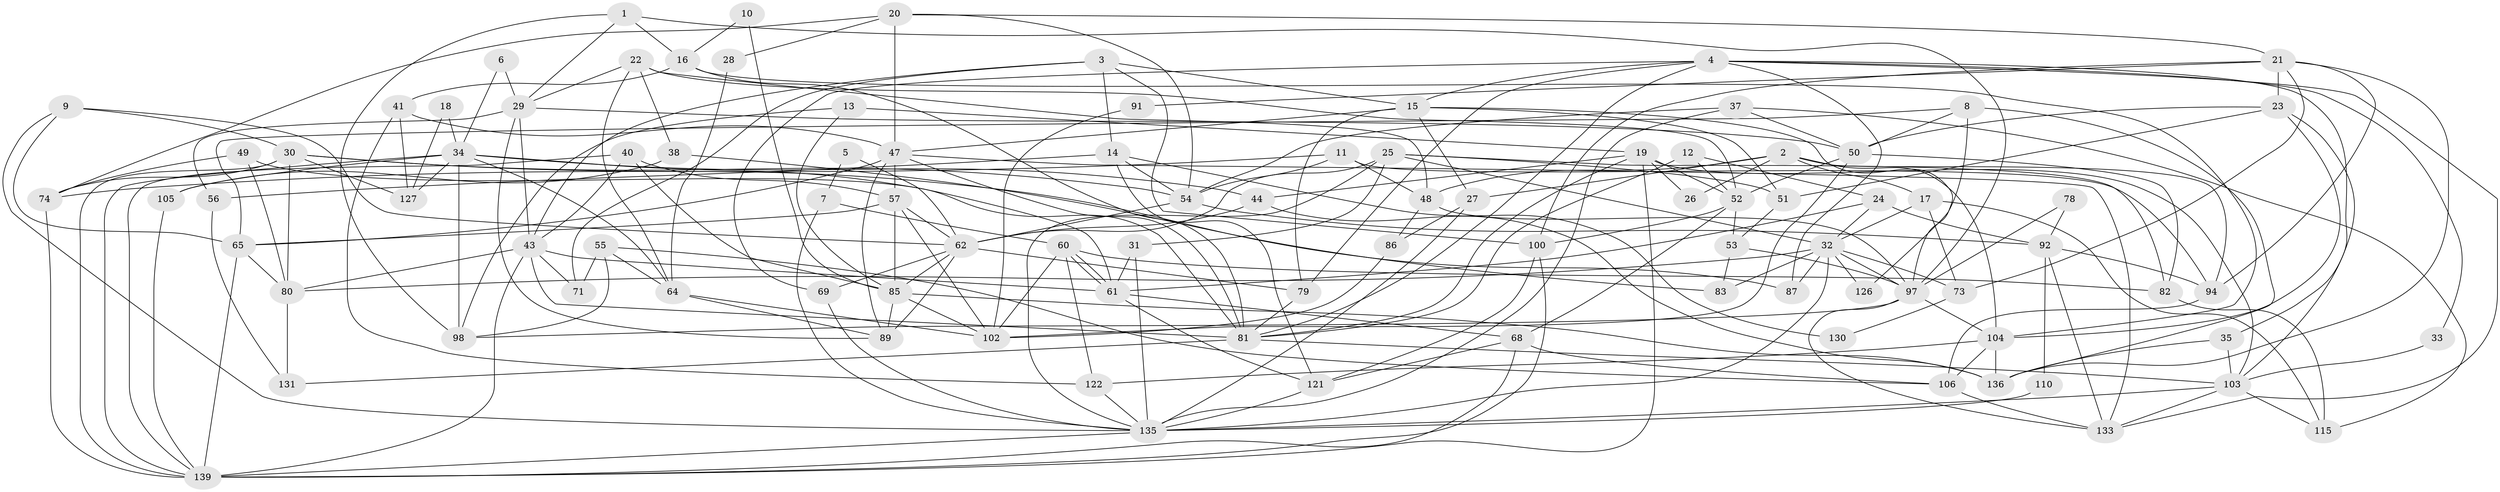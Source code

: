 // Generated by graph-tools (version 1.1) at 2025/52/02/27/25 19:52:02]
// undirected, 95 vertices, 237 edges
graph export_dot {
graph [start="1"]
  node [color=gray90,style=filled];
  1;
  2 [super="+117"];
  3 [super="+42"];
  4 [super="+144"];
  5;
  6;
  7;
  8 [super="+112"];
  9;
  10;
  11 [super="+72"];
  12 [super="+95"];
  13;
  14 [super="+107"];
  15 [super="+63"];
  16 [super="+36"];
  17 [super="+76"];
  18;
  19 [super="+132"];
  20 [super="+70"];
  21 [super="+46"];
  22 [super="+58"];
  23;
  24;
  25 [super="+75"];
  26;
  27 [super="+39"];
  28;
  29 [super="+101"];
  30 [super="+113"];
  31;
  32 [super="+45"];
  33;
  34 [super="+111"];
  35;
  37;
  38 [super="+84"];
  40;
  41 [super="+67"];
  43 [super="+90"];
  44;
  47 [super="+59"];
  48 [super="+66"];
  49;
  50 [super="+142"];
  51 [super="+77"];
  52;
  53;
  54 [super="+96"];
  55;
  56;
  57 [super="+118"];
  60 [super="+88"];
  61 [super="+99"];
  62 [super="+129"];
  64;
  65;
  68;
  69;
  71;
  73;
  74 [super="+123"];
  78;
  79 [super="+93"];
  80 [super="+108"];
  81 [super="+140"];
  82 [super="+137"];
  83;
  85 [super="+124"];
  86;
  87;
  89 [super="+109"];
  91;
  92 [super="+138"];
  94 [super="+134"];
  97 [super="+120"];
  98 [super="+145"];
  100 [super="+116"];
  102 [super="+114"];
  103 [super="+119"];
  104 [super="+125"];
  105;
  106;
  110;
  115;
  121 [super="+128"];
  122;
  126;
  127;
  130;
  131;
  133;
  135 [super="+141"];
  136;
  139 [super="+143"];
  1 -- 97;
  1 -- 16;
  1 -- 29;
  1 -- 98;
  2 -- 17;
  2 -- 26;
  2 -- 27;
  2 -- 94;
  2 -- 104;
  2 -- 48;
  3 -- 43;
  3 -- 100;
  3 -- 71;
  3 -- 14;
  3 -- 15;
  4 -- 69;
  4 -- 35;
  4 -- 87;
  4 -- 33;
  4 -- 133;
  4 -- 79;
  4 -- 15;
  4 -- 81;
  5 -- 7;
  5 -- 62;
  6 -- 34;
  6 -- 29;
  7 -- 135;
  7 -- 60;
  8 -- 65;
  8 -- 50;
  8 -- 136;
  8 -- 126;
  9 -- 65;
  9 -- 62;
  9 -- 135;
  9 -- 30;
  10 -- 85;
  10 -- 16;
  11 -- 74;
  11 -- 48;
  11 -- 94;
  11 -- 54;
  12 -- 24;
  12 -- 52;
  12 -- 81;
  13 -- 19;
  13 -- 85;
  13 -- 98;
  14 -- 56;
  14 -- 130;
  14 -- 54;
  14 -- 121;
  15 -- 79;
  15 -- 97;
  15 -- 27;
  15 -- 51;
  15 -- 47;
  16 -- 41;
  16 -- 81;
  16 -- 104;
  17 -- 73;
  17 -- 115;
  17 -- 32;
  18 -- 127;
  18 -- 34;
  19 -- 81;
  19 -- 103;
  19 -- 52;
  19 -- 26;
  19 -- 139;
  19 -- 44;
  20 -- 47;
  20 -- 28;
  20 -- 21;
  20 -- 74;
  20 -- 54;
  21 -- 23;
  21 -- 91;
  21 -- 94;
  21 -- 100;
  21 -- 136;
  21 -- 73;
  22 -- 64;
  22 -- 52;
  22 -- 38;
  22 -- 29;
  22 -- 48;
  23 -- 51;
  23 -- 103;
  23 -- 50;
  23 -- 104;
  24 -- 92;
  24 -- 32;
  24 -- 61;
  25 -- 62;
  25 -- 82;
  25 -- 32;
  25 -- 51;
  25 -- 135;
  25 -- 31;
  27 -- 135;
  27 -- 86;
  28 -- 64;
  29 -- 43;
  29 -- 50;
  29 -- 56;
  29 -- 89;
  30 -- 87;
  30 -- 54 [weight=2];
  30 -- 74;
  30 -- 127;
  30 -- 80;
  30 -- 139;
  31 -- 135;
  31 -- 61;
  32 -- 83;
  32 -- 126;
  32 -- 97;
  32 -- 80;
  32 -- 87;
  32 -- 135;
  32 -- 73;
  33 -- 103;
  34 -- 64;
  34 -- 105;
  34 -- 44;
  34 -- 127;
  34 -- 98;
  34 -- 61;
  34 -- 139;
  35 -- 136;
  35 -- 103;
  37 -- 115;
  37 -- 135;
  37 -- 54;
  37 -- 50;
  38 -- 105;
  38 -- 83;
  40 -- 43;
  40 -- 57;
  40 -- 85;
  40 -- 139;
  41 -- 127;
  41 -- 122;
  41 -- 47;
  43 -- 80;
  43 -- 81;
  43 -- 71;
  43 -- 61;
  43 -- 139;
  44 -- 136;
  44 -- 62;
  47 -- 89;
  47 -- 65;
  47 -- 81;
  47 -- 57;
  47 -- 133;
  48 -- 86;
  48 -- 97;
  49 -- 80;
  49 -- 74;
  49 -- 81;
  50 -- 52;
  50 -- 82;
  50 -- 102;
  51 -- 53;
  52 -- 68;
  52 -- 53;
  52 -- 100;
  53 -- 83;
  53 -- 97;
  54 -- 62;
  54 -- 92;
  55 -- 64;
  55 -- 106;
  55 -- 71;
  55 -- 98;
  56 -- 131;
  57 -- 65;
  57 -- 62;
  57 -- 85;
  57 -- 102;
  60 -- 61;
  60 -- 61;
  60 -- 102;
  60 -- 122;
  60 -- 82;
  61 -- 68;
  61 -- 121;
  62 -- 89 [weight=2];
  62 -- 69;
  62 -- 85;
  62 -- 79;
  64 -- 89;
  64 -- 102;
  65 -- 80;
  65 -- 139;
  68 -- 139;
  68 -- 106;
  68 -- 121;
  69 -- 135;
  73 -- 130;
  74 -- 139;
  78 -- 92;
  78 -- 97;
  79 -- 81;
  80 -- 131;
  81 -- 131;
  81 -- 103;
  82 -- 115;
  85 -- 136;
  85 -- 102;
  85 -- 89;
  86 -- 102;
  91 -- 102;
  92 -- 133;
  92 -- 110;
  92 -- 94;
  94 -- 106;
  97 -- 133;
  97 -- 98;
  97 -- 104;
  100 -- 121;
  100 -- 139;
  103 -- 115;
  103 -- 133;
  103 -- 135;
  104 -- 122;
  104 -- 136;
  104 -- 106;
  105 -- 139;
  106 -- 133;
  110 -- 135;
  121 -- 135;
  122 -- 135;
  135 -- 139;
}
